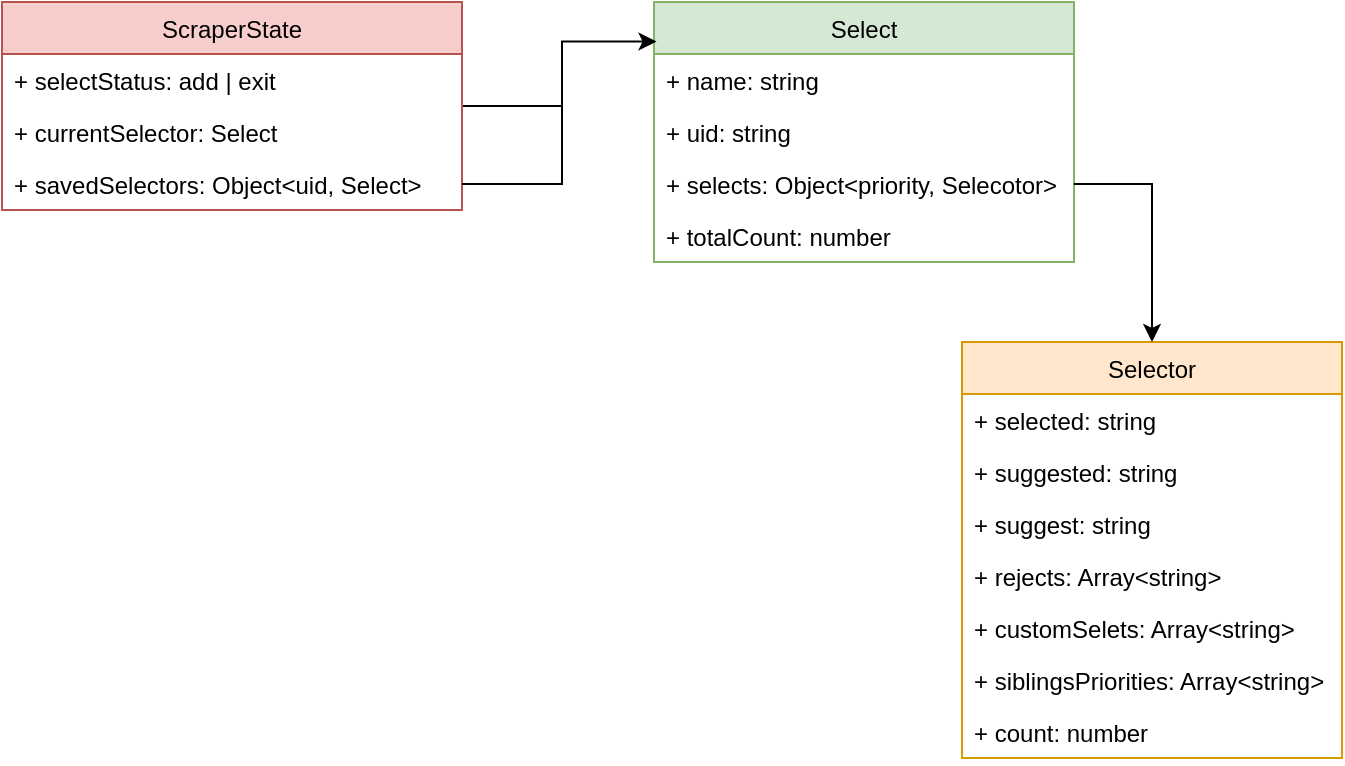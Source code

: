 <mxfile version="20.0.1" type="device" pages="2"><diagram id="Z18JBkMi6-U846EQ3JLC" name="Data model"><mxGraphModel dx="2926" dy="1617" grid="1" gridSize="10" guides="1" tooltips="1" connect="1" arrows="1" fold="1" page="1" pageScale="1" pageWidth="827" pageHeight="1169" math="0" shadow="0"><root><mxCell id="0"/><mxCell id="1" parent="0"/><mxCell id="1uyq1-MBP5wituN_IfEJ-5" value="" style="group" vertex="1" connectable="0" parent="1"><mxGeometry x="78" y="395" width="670" height="378" as="geometry"/></mxCell><mxCell id="Tge2YsBqf3n5fOjsgycH-1" value="Select" style="swimlane;fontStyle=0;childLayout=stackLayout;horizontal=1;startSize=26;fillColor=#d5e8d4;horizontalStack=0;resizeParent=1;resizeParentMax=0;resizeLast=0;collapsible=1;marginBottom=0;strokeColor=#82b366;" parent="1uyq1-MBP5wituN_IfEJ-5" vertex="1"><mxGeometry x="326" width="210" height="130" as="geometry"/></mxCell><mxCell id="Tge2YsBqf3n5fOjsgycH-2" value="+ name: string" style="text;strokeColor=none;fillColor=none;align=left;verticalAlign=top;spacingLeft=4;spacingRight=4;overflow=hidden;rotatable=0;points=[[0,0.5],[1,0.5]];portConstraint=eastwest;" parent="Tge2YsBqf3n5fOjsgycH-1" vertex="1"><mxGeometry y="26" width="210" height="26" as="geometry"/></mxCell><mxCell id="Tge2YsBqf3n5fOjsgycH-3" value="+ uid: string" style="text;strokeColor=none;fillColor=none;align=left;verticalAlign=top;spacingLeft=4;spacingRight=4;overflow=hidden;rotatable=0;points=[[0,0.5],[1,0.5]];portConstraint=eastwest;" parent="Tge2YsBqf3n5fOjsgycH-1" vertex="1"><mxGeometry y="52" width="210" height="26" as="geometry"/></mxCell><mxCell id="Tge2YsBqf3n5fOjsgycH-4" value="+ selects: Object&lt;priority, Selecotor&gt;" style="text;strokeColor=none;fillColor=none;align=left;verticalAlign=top;spacingLeft=4;spacingRight=4;overflow=hidden;rotatable=0;points=[[0,0.5],[1,0.5]];portConstraint=eastwest;" parent="Tge2YsBqf3n5fOjsgycH-1" vertex="1"><mxGeometry y="78" width="210" height="26" as="geometry"/></mxCell><mxCell id="hln5-wO7DTmFjhZW9eR9-1" value="+ totalCount: number" style="text;strokeColor=none;fillColor=none;align=left;verticalAlign=top;spacingLeft=4;spacingRight=4;overflow=hidden;rotatable=0;points=[[0,0.5],[1,0.5]];portConstraint=eastwest;" vertex="1" parent="Tge2YsBqf3n5fOjsgycH-1"><mxGeometry y="104" width="210" height="26" as="geometry"/></mxCell><mxCell id="Tge2YsBqf3n5fOjsgycH-5" value="Selector" style="swimlane;fontStyle=0;childLayout=stackLayout;horizontal=1;startSize=26;fillColor=#ffe6cc;horizontalStack=0;resizeParent=1;resizeParentMax=0;resizeLast=0;collapsible=1;marginBottom=0;strokeColor=#d79b00;" parent="1uyq1-MBP5wituN_IfEJ-5" vertex="1"><mxGeometry x="480" y="170" width="190" height="208" as="geometry"/></mxCell><mxCell id="Tge2YsBqf3n5fOjsgycH-6" value="+ selected: string" style="text;strokeColor=none;fillColor=none;align=left;verticalAlign=top;spacingLeft=4;spacingRight=4;overflow=hidden;rotatable=0;points=[[0,0.5],[1,0.5]];portConstraint=eastwest;" parent="Tge2YsBqf3n5fOjsgycH-5" vertex="1"><mxGeometry y="26" width="190" height="26" as="geometry"/></mxCell><mxCell id="Tge2YsBqf3n5fOjsgycH-7" value="+ suggested: string" style="text;strokeColor=none;fillColor=none;align=left;verticalAlign=top;spacingLeft=4;spacingRight=4;overflow=hidden;rotatable=0;points=[[0,0.5],[1,0.5]];portConstraint=eastwest;" parent="Tge2YsBqf3n5fOjsgycH-5" vertex="1"><mxGeometry y="52" width="190" height="26" as="geometry"/></mxCell><mxCell id="hln5-wO7DTmFjhZW9eR9-3" value="+ suggest: string" style="text;strokeColor=none;fillColor=none;align=left;verticalAlign=top;spacingLeft=4;spacingRight=4;overflow=hidden;rotatable=0;points=[[0,0.5],[1,0.5]];portConstraint=eastwest;" vertex="1" parent="Tge2YsBqf3n5fOjsgycH-5"><mxGeometry y="78" width="190" height="26" as="geometry"/></mxCell><mxCell id="Tge2YsBqf3n5fOjsgycH-9" value="+ rejects: Array&lt;string&gt;" style="text;strokeColor=none;fillColor=none;align=left;verticalAlign=top;spacingLeft=4;spacingRight=4;overflow=hidden;rotatable=0;points=[[0,0.5],[1,0.5]];portConstraint=eastwest;" parent="Tge2YsBqf3n5fOjsgycH-5" vertex="1"><mxGeometry y="104" width="190" height="26" as="geometry"/></mxCell><mxCell id="Tge2YsBqf3n5fOjsgycH-20" value="+ customSelets: Array&lt;string&gt;" style="text;strokeColor=none;fillColor=none;align=left;verticalAlign=top;spacingLeft=4;spacingRight=4;overflow=hidden;rotatable=0;points=[[0,0.5],[1,0.5]];portConstraint=eastwest;" parent="Tge2YsBqf3n5fOjsgycH-5" vertex="1"><mxGeometry y="130" width="190" height="26" as="geometry"/></mxCell><mxCell id="Tge2YsBqf3n5fOjsgycH-21" value="+ siblingsPriorities: Array&lt;string&gt;" style="text;strokeColor=none;fillColor=none;align=left;verticalAlign=top;spacingLeft=4;spacingRight=4;overflow=hidden;rotatable=0;points=[[0,0.5],[1,0.5]];portConstraint=eastwest;" parent="Tge2YsBqf3n5fOjsgycH-5" vertex="1"><mxGeometry y="156" width="190" height="26" as="geometry"/></mxCell><mxCell id="hln5-wO7DTmFjhZW9eR9-2" value="+ count: number" style="text;strokeColor=none;fillColor=none;align=left;verticalAlign=top;spacingLeft=4;spacingRight=4;overflow=hidden;rotatable=0;points=[[0,0.5],[1,0.5]];portConstraint=eastwest;" vertex="1" parent="Tge2YsBqf3n5fOjsgycH-5"><mxGeometry y="182" width="190" height="26" as="geometry"/></mxCell><mxCell id="hln5-wO7DTmFjhZW9eR9-12" style="edgeStyle=orthogonalEdgeStyle;rounded=0;orthogonalLoop=1;jettySize=auto;html=1;fontFamily=Helvetica;fontSize=12;fontColor=default;entryX=0.006;entryY=0.152;entryDx=0;entryDy=0;entryPerimeter=0;" edge="1" parent="1uyq1-MBP5wituN_IfEJ-5" source="hln5-wO7DTmFjhZW9eR9-8" target="Tge2YsBqf3n5fOjsgycH-1"><mxGeometry relative="1" as="geometry"><mxPoint x="300" y="22" as="targetPoint"/><Array as="points"><mxPoint x="280" y="52"/><mxPoint x="280" y="20"/></Array></mxGeometry></mxCell><mxCell id="hln5-wO7DTmFjhZW9eR9-8" value="ScraperState" style="swimlane;fontStyle=0;childLayout=stackLayout;horizontal=1;startSize=26;fillColor=#f8cecc;horizontalStack=0;resizeParent=1;resizeParentMax=0;resizeLast=0;collapsible=1;marginBottom=0;fontFamily=Helvetica;fontSize=12;strokeColor=#b85450;" vertex="1" parent="1uyq1-MBP5wituN_IfEJ-5"><mxGeometry width="230" height="104" as="geometry"/></mxCell><mxCell id="hln5-wO7DTmFjhZW9eR9-9" value="+ selectStatus: add | exit" style="text;strokeColor=none;fillColor=none;align=left;verticalAlign=top;spacingLeft=4;spacingRight=4;overflow=hidden;rotatable=0;points=[[0,0.5],[1,0.5]];portConstraint=eastwest;fontFamily=Helvetica;fontSize=12;fontColor=default;" vertex="1" parent="hln5-wO7DTmFjhZW9eR9-8"><mxGeometry y="26" width="230" height="26" as="geometry"/></mxCell><mxCell id="hln5-wO7DTmFjhZW9eR9-10" value="+ currentSelector: Select" style="text;strokeColor=none;fillColor=none;align=left;verticalAlign=top;spacingLeft=4;spacingRight=4;overflow=hidden;rotatable=0;points=[[0,0.5],[1,0.5]];portConstraint=eastwest;fontFamily=Helvetica;fontSize=12;fontColor=default;" vertex="1" parent="hln5-wO7DTmFjhZW9eR9-8"><mxGeometry y="52" width="230" height="26" as="geometry"/></mxCell><mxCell id="hln5-wO7DTmFjhZW9eR9-11" value="+ savedSelectors: Object&lt;uid, Select&gt;" style="text;strokeColor=none;fillColor=none;align=left;verticalAlign=top;spacingLeft=4;spacingRight=4;overflow=hidden;rotatable=0;points=[[0,0.5],[1,0.5]];portConstraint=eastwest;fontFamily=Helvetica;fontSize=12;fontColor=default;" vertex="1" parent="hln5-wO7DTmFjhZW9eR9-8"><mxGeometry y="78" width="230" height="26" as="geometry"/></mxCell><mxCell id="1uyq1-MBP5wituN_IfEJ-3" style="edgeStyle=orthogonalEdgeStyle;rounded=0;orthogonalLoop=1;jettySize=auto;html=1;fontFamily=Helvetica;fontSize=12;fontColor=default;endArrow=none;endFill=0;" edge="1" parent="1uyq1-MBP5wituN_IfEJ-5" source="hln5-wO7DTmFjhZW9eR9-11"><mxGeometry relative="1" as="geometry"><mxPoint x="280" y="22" as="targetPoint"/><Array as="points"><mxPoint x="280" y="91"/><mxPoint x="280" y="22"/></Array></mxGeometry></mxCell><mxCell id="1uyq1-MBP5wituN_IfEJ-4" style="edgeStyle=orthogonalEdgeStyle;rounded=0;orthogonalLoop=1;jettySize=auto;html=1;fontFamily=Helvetica;fontSize=12;fontColor=default;endArrow=classic;endFill=1;" edge="1" parent="1uyq1-MBP5wituN_IfEJ-5" source="Tge2YsBqf3n5fOjsgycH-4" target="Tge2YsBqf3n5fOjsgycH-5"><mxGeometry relative="1" as="geometry"/></mxCell></root></mxGraphModel></diagram><diagram id="PiihPAEXJgeljJL1v3Bw" name="Action flow"><mxGraphModel dx="1463" dy="809" grid="1" gridSize="10" guides="1" tooltips="1" connect="1" arrows="1" fold="1" page="1" pageScale="1" pageWidth="827" pageHeight="1169" math="0" shadow="0"><root><mxCell id="0"/><mxCell id="1" parent="0"/><mxCell id="5ADs6jFBqKo8r5uSMlLh-1" style="edgeStyle=orthogonalEdgeStyle;rounded=0;orthogonalLoop=1;jettySize=auto;html=1;fontSize=18;" parent="1" source="5ADs6jFBqKo8r5uSMlLh-2" target="5ADs6jFBqKo8r5uSMlLh-4" edge="1"><mxGeometry relative="1" as="geometry"/></mxCell><mxCell id="5ADs6jFBqKo8r5uSMlLh-2" value="Generate Footprint" style="rounded=1;whiteSpace=wrap;html=1;fontSize=18;strokeWidth=0;" parent="1" vertex="1"><mxGeometry x="314" y="389" width="220" height="70" as="geometry"/></mxCell><mxCell id="5ADs6jFBqKo8r5uSMlLh-3" style="edgeStyle=orthogonalEdgeStyle;rounded=0;orthogonalLoop=1;jettySize=auto;html=1;entryX=0.5;entryY=0;entryDx=0;entryDy=0;fontSize=18;" parent="1" source="5ADs6jFBqKo8r5uSMlLh-4" target="5ADs6jFBqKo8r5uSMlLh-9" edge="1"><mxGeometry relative="1" as="geometry"/></mxCell><mxCell id="5ADs6jFBqKo8r5uSMlLh-4" value="Generate Common Selector" style="rounded=1;whiteSpace=wrap;html=1;fontSize=18;strokeWidth=0;" parent="1" vertex="1"><mxGeometry x="314" y="519" width="220" height="70" as="geometry"/></mxCell><mxCell id="5ADs6jFBqKo8r5uSMlLh-5" style="edgeStyle=orthogonalEdgeStyle;rounded=0;orthogonalLoop=1;jettySize=auto;html=1;fontSize=18;" parent="1" source="5ADs6jFBqKo8r5uSMlLh-9" target="5ADs6jFBqKo8r5uSMlLh-11" edge="1"><mxGeometry relative="1" as="geometry"/></mxCell><mxCell id="5ADs6jFBqKo8r5uSMlLh-6" style="edgeStyle=orthogonalEdgeStyle;rounded=0;orthogonalLoop=1;jettySize=auto;html=1;fontSize=18;" parent="1" source="5ADs6jFBqKo8r5uSMlLh-9" target="5ADs6jFBqKo8r5uSMlLh-12" edge="1"><mxGeometry relative="1" as="geometry"/></mxCell><mxCell id="5ADs6jFBqKo8r5uSMlLh-7" style="edgeStyle=orthogonalEdgeStyle;rounded=0;orthogonalLoop=1;jettySize=auto;html=1;fontSize=18;" parent="1" source="5ADs6jFBqKo8r5uSMlLh-9" target="5ADs6jFBqKo8r5uSMlLh-13" edge="1"><mxGeometry relative="1" as="geometry"/></mxCell><mxCell id="5ADs6jFBqKo8r5uSMlLh-8" style="edgeStyle=orthogonalEdgeStyle;rounded=0;orthogonalLoop=1;jettySize=auto;html=1;fontSize=18;" parent="1" source="5ADs6jFBqKo8r5uSMlLh-9" target="5ADs6jFBqKo8r5uSMlLh-14" edge="1"><mxGeometry relative="1" as="geometry"/></mxCell><mxCell id="5ADs6jFBqKo8r5uSMlLh-9" value="Get the action status&lt;br&gt;" style="rounded=1;whiteSpace=wrap;html=1;fontSize=18;strokeWidth=0;" parent="1" vertex="1"><mxGeometry x="294" y="669" width="260" height="70" as="geometry"/></mxCell><mxCell id="5ADs6jFBqKo8r5uSMlLh-11" value="Non selected" style="rounded=0;whiteSpace=wrap;html=1;fontSize=18;strokeWidth=0;" parent="1" vertex="1"><mxGeometry x="59" y="850" width="120" height="60" as="geometry"/></mxCell><mxCell id="5ADs6jFBqKo8r5uSMlLh-12" value="Selected" style="rounded=0;whiteSpace=wrap;html=1;fontSize=18;strokeWidth=0;" parent="1" vertex="1"><mxGeometry x="239" y="850" width="120" height="60" as="geometry"/></mxCell><mxCell id="5ADs6jFBqKo8r5uSMlLh-13" value="Suggested" style="rounded=0;whiteSpace=wrap;html=1;fontSize=18;strokeWidth=0;" parent="1" vertex="1"><mxGeometry x="479" y="850" width="120" height="60" as="geometry"/></mxCell><mxCell id="5ADs6jFBqKo8r5uSMlLh-14" value="Rejected" style="rounded=0;whiteSpace=wrap;html=1;fontSize=18;strokeWidth=0;" parent="1" vertex="1"><mxGeometry x="649" y="850" width="120" height="60" as="geometry"/></mxCell><mxCell id="5ADs6jFBqKo8r5uSMlLh-15" style="edgeStyle=orthogonalEdgeStyle;rounded=0;orthogonalLoop=1;jettySize=auto;html=1;entryX=0.5;entryY=0;entryDx=0;entryDy=0;fontSize=18;" parent="1" source="5ADs6jFBqKo8r5uSMlLh-16" target="5ADs6jFBqKo8r5uSMlLh-2" edge="1"><mxGeometry relative="1" as="geometry"/></mxCell><mxCell id="5ADs6jFBqKo8r5uSMlLh-16" value="On Click element" style="rounded=1;whiteSpace=wrap;html=1;fontSize=18;strokeWidth=0;" parent="1" vertex="1"><mxGeometry x="364" y="259" width="120" height="60" as="geometry"/></mxCell></root></mxGraphModel></diagram></mxfile>